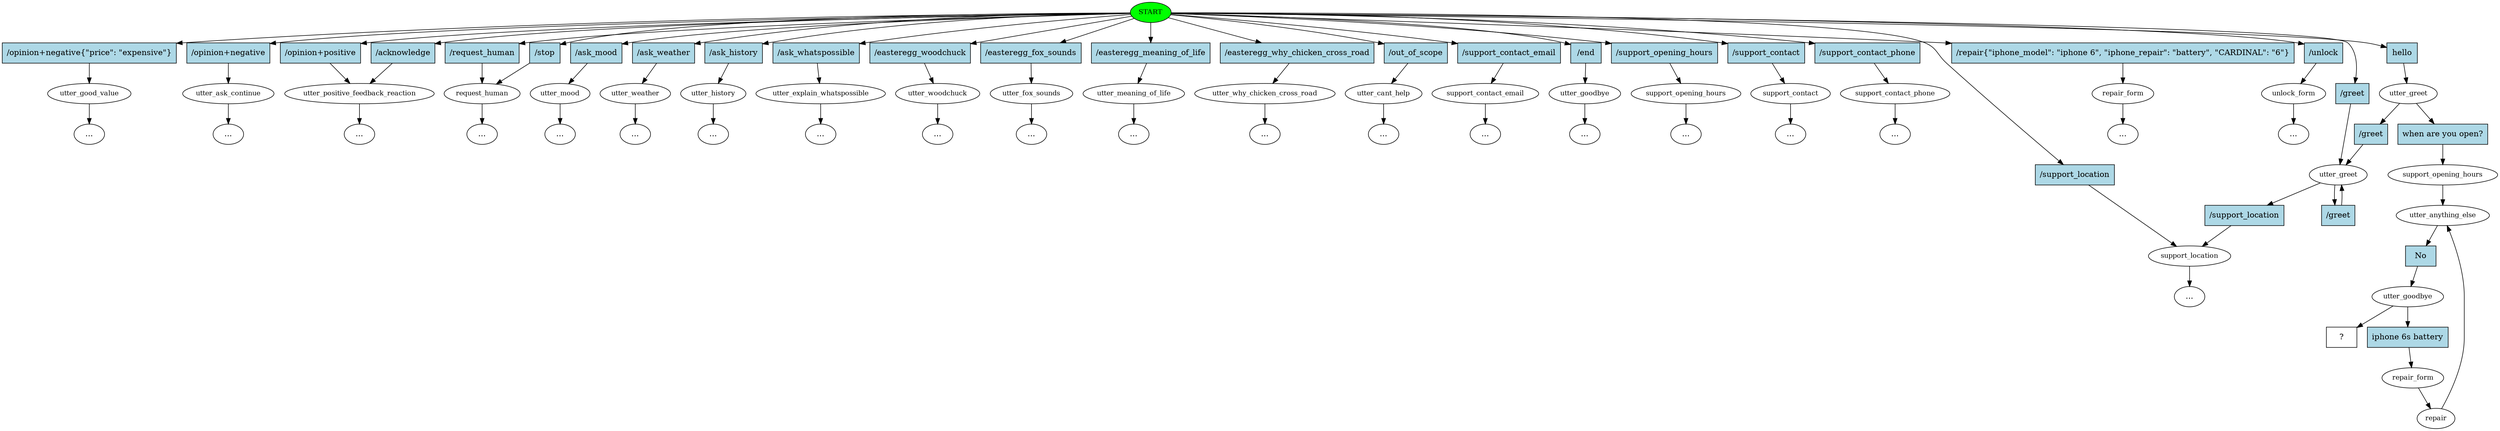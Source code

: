 digraph  {
0 [class="start active", fillcolor=green, fontsize=12, label=START, style=filled];
1 [class="", fontsize=12, label=utter_good_value];
"-3" [class=ellipsis, label="..."];
2 [class="", fontsize=12, label=utter_ask_continue];
"-4" [class=ellipsis, label="..."];
3 [class="", fontsize=12, label=utter_positive_feedback_reaction];
"-6" [class=ellipsis, label="..."];
5 [class="", fontsize=12, label=request_human];
"-8" [class=ellipsis, label="..."];
7 [class="", fontsize=12, label=utter_mood];
"-9" [class=ellipsis, label="..."];
8 [class="", fontsize=12, label=utter_weather];
"-10" [class=ellipsis, label="..."];
9 [class="", fontsize=12, label=utter_history];
"-11" [class=ellipsis, label="..."];
10 [class="", fontsize=12, label=utter_explain_whatspossible];
"-12" [class=ellipsis, label="..."];
11 [class="", fontsize=12, label=utter_woodchuck];
"-13" [class=ellipsis, label="..."];
12 [class="", fontsize=12, label=utter_fox_sounds];
"-14" [class=ellipsis, label="..."];
13 [class="", fontsize=12, label=utter_meaning_of_life];
"-15" [class=ellipsis, label="..."];
14 [class="", fontsize=12, label=utter_why_chicken_cross_road];
"-16" [class=ellipsis, label="..."];
15 [class="", fontsize=12, label=utter_cant_help];
16 [class="", fontsize=12, label=support_contact_email];
"-19" [class=ellipsis, label="..."];
19 [class="", fontsize=12, label=utter_goodbye];
"-22" [class=ellipsis, label="..."];
21 [class="", fontsize=12, label=support_opening_hours];
22 [class="", fontsize=12, label=support_contact];
24 [class="", fontsize=12, label=support_contact_phone];
25 [class="", fontsize=12, label=support_location];
26 [class="", fontsize=12, label=repair_form];
27 [class="", fontsize=12, label=unlock_form];
30 [class="", fontsize=12, label=utter_greet];
"-38" [class=ellipsis, label="..."];
"-39" [class=ellipsis, label="..."];
"-40" [class=ellipsis, label="..."];
"-41" [class=ellipsis, label="..."];
"-45" [class=ellipsis, label="..."];
47 [class=active, fontsize=12, label=utter_greet];
"-48" [class=ellipsis, label="..."];
"-52" [class=ellipsis, label="..."];
56 [class=active, fontsize=12, label=support_opening_hours];
57 [class=active, fontsize=12, label=utter_anything_else];
58 [class=active, fontsize=12, label=utter_goodbye];
59 [class=active, fontsize=12, label=repair_form];
60 [class=active, fontsize=12, label=repair];
63 [class="intent dashed active", label="  ?  ", shape=rect];
64 [class=intent, fillcolor=lightblue, label="/opinion\+negative\{\"price\":\ \"expensive\"\}", shape=rect, style=filled];
65 [class=intent, fillcolor=lightblue, label="/opinion\+negative", shape=rect, style=filled];
66 [class=intent, fillcolor=lightblue, label="/opinion\+positive", shape=rect, style=filled];
67 [class=intent, fillcolor=lightblue, label="/acknowledge", shape=rect, style=filled];
68 [class=intent, fillcolor=lightblue, label="/request_human", shape=rect, style=filled];
69 [class=intent, fillcolor=lightblue, label="/stop", shape=rect, style=filled];
70 [class=intent, fillcolor=lightblue, label="/ask_mood", shape=rect, style=filled];
71 [class=intent, fillcolor=lightblue, label="/ask_weather", shape=rect, style=filled];
72 [class=intent, fillcolor=lightblue, label="/ask_history", shape=rect, style=filled];
73 [class=intent, fillcolor=lightblue, label="/ask_whatspossible", shape=rect, style=filled];
74 [class=intent, fillcolor=lightblue, label="/easteregg_woodchuck", shape=rect, style=filled];
75 [class=intent, fillcolor=lightblue, label="/easteregg_fox_sounds", shape=rect, style=filled];
76 [class=intent, fillcolor=lightblue, label="/easteregg_meaning_of_life", shape=rect, style=filled];
77 [class=intent, fillcolor=lightblue, label="/easteregg_why_chicken_cross_road", shape=rect, style=filled];
78 [class=intent, fillcolor=lightblue, label="/out_of_scope", shape=rect, style=filled];
79 [class=intent, fillcolor=lightblue, label="/support_contact_email", shape=rect, style=filled];
80 [class=intent, fillcolor=lightblue, label="/end", shape=rect, style=filled];
81 [class=intent, fillcolor=lightblue, label="/support_opening_hours", shape=rect, style=filled];
82 [class=intent, fillcolor=lightblue, label="/support_contact", shape=rect, style=filled];
83 [class=intent, fillcolor=lightblue, label="/support_contact_phone", shape=rect, style=filled];
84 [class=intent, fillcolor=lightblue, label="/support_location", shape=rect, style=filled];
85 [class=intent, fillcolor=lightblue, label="/repair\{\"iphone_model\":\ \"iphone\ 6\",\ \"iphone_repair\":\ \"battery\",\ \"CARDINAL\":\ \"6\"\}", shape=rect, style=filled];
86 [class=intent, fillcolor=lightblue, label="/unlock", shape=rect, style=filled];
87 [class=intent, fillcolor=lightblue, label="/greet", shape=rect, style=filled];
88 [class="intent active", fillcolor=lightblue, label=hello, shape=rect, style=filled];
89 [class=intent, fillcolor=lightblue, label="/support_location", shape=rect, style=filled];
90 [class=intent, fillcolor=lightblue, label="/greet", shape=rect, style=filled];
91 [class=intent, fillcolor=lightblue, label="/greet", shape=rect, style=filled];
92 [class="intent active", fillcolor=lightblue, label="when\ are\ you\ open\?", shape=rect, style=filled];
93 [class="intent active", fillcolor=lightblue, label=No, shape=rect, style=filled];
94 [class="intent active", fillcolor=lightblue, label="iphone\ 6s\ battery", shape=rect, style=filled];
0 -> 64  [class="", key=0];
0 -> 65  [class="", key=0];
0 -> 66  [class="", key=0];
0 -> 67  [class="", key=0];
0 -> 68  [class="", key=0];
0 -> 69  [class="", key=0];
0 -> 70  [class="", key=0];
0 -> 71  [class="", key=0];
0 -> 72  [class="", key=0];
0 -> 73  [class="", key=0];
0 -> 74  [class="", key=0];
0 -> 75  [class="", key=0];
0 -> 76  [class="", key=0];
0 -> 77  [class="", key=0];
0 -> 78  [class="", key=0];
0 -> 79  [class="", key=0];
0 -> 80  [class="", key=0];
0 -> 81  [class="", key=0];
0 -> 82  [class="", key=0];
0 -> 83  [class="", key=0];
0 -> 84  [class="", key=0];
0 -> 85  [class="", key=0];
0 -> 86  [class="", key=0];
0 -> 87  [class="", key=0];
0 -> 88  [class=active, key=0];
1 -> "-3"  [class="", key=NONE, label=""];
2 -> "-4"  [class="", key=NONE, label=""];
3 -> "-6"  [class="", key=NONE, label=""];
5 -> "-8"  [class="", key=NONE, label=""];
7 -> "-9"  [class="", key=NONE, label=""];
8 -> "-10"  [class="", key=NONE, label=""];
9 -> "-11"  [class="", key=NONE, label=""];
10 -> "-12"  [class="", key=NONE, label=""];
11 -> "-13"  [class="", key=NONE, label=""];
12 -> "-14"  [class="", key=NONE, label=""];
13 -> "-15"  [class="", key=NONE, label=""];
14 -> "-16"  [class="", key=NONE, label=""];
15 -> "-19"  [class="", key=NONE, label=""];
16 -> "-40"  [class="", key=NONE, label=""];
19 -> "-22"  [class="", key=NONE, label=""];
21 -> "-38"  [class="", key=NONE, label=""];
22 -> "-39"  [class="", key=NONE, label=""];
24 -> "-41"  [class="", key=NONE, label=""];
25 -> "-48"  [class="", key=NONE, label=""];
26 -> "-52"  [class="", key=NONE, label=""];
27 -> "-45"  [class="", key=NONE, label=""];
30 -> 89  [class="", key=0];
30 -> 90  [class="", key=0];
47 -> 91  [class="", key=0];
47 -> 92  [class=active, key=0];
56 -> 57  [class=active, key=NONE, label=""];
57 -> 93  [class=active, key=0];
58 -> 63  [class=active, key=NONE, label=""];
58 -> 94  [class=active, key=0];
59 -> 60  [class=active, key=NONE, label=""];
60 -> 57  [class=active, key=NONE, label=""];
64 -> 1  [class="", key=0];
65 -> 2  [class="", key=0];
66 -> 3  [class="", key=0];
67 -> 3  [class="", key=0];
68 -> 5  [class="", key=0];
69 -> 5  [class="", key=0];
70 -> 7  [class="", key=0];
71 -> 8  [class="", key=0];
72 -> 9  [class="", key=0];
73 -> 10  [class="", key=0];
74 -> 11  [class="", key=0];
75 -> 12  [class="", key=0];
76 -> 13  [class="", key=0];
77 -> 14  [class="", key=0];
78 -> 15  [class="", key=0];
79 -> 16  [class="", key=0];
80 -> 19  [class="", key=0];
81 -> 21  [class="", key=0];
82 -> 22  [class="", key=0];
83 -> 24  [class="", key=0];
84 -> 25  [class="", key=0];
85 -> 26  [class="", key=0];
86 -> 27  [class="", key=0];
87 -> 30  [class="", key=0];
88 -> 47  [class=active, key=0];
89 -> 25  [class="", key=0];
90 -> 30  [class="", key=0];
91 -> 30  [class="", key=0];
92 -> 56  [class=active, key=0];
93 -> 58  [class=active, key=0];
94 -> 59  [class=active, key=0];
}
